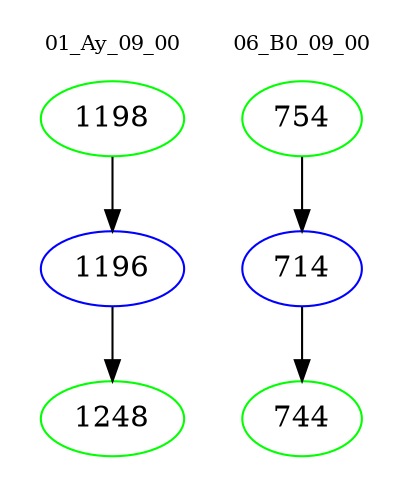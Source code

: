 digraph{
subgraph cluster_0 {
color = white
label = "01_Ay_09_00";
fontsize=10;
T0_1198 [label="1198", color="green"]
T0_1198 -> T0_1196 [color="black"]
T0_1196 [label="1196", color="blue"]
T0_1196 -> T0_1248 [color="black"]
T0_1248 [label="1248", color="green"]
}
subgraph cluster_1 {
color = white
label = "06_B0_09_00";
fontsize=10;
T1_754 [label="754", color="green"]
T1_754 -> T1_714 [color="black"]
T1_714 [label="714", color="blue"]
T1_714 -> T1_744 [color="black"]
T1_744 [label="744", color="green"]
}
}
